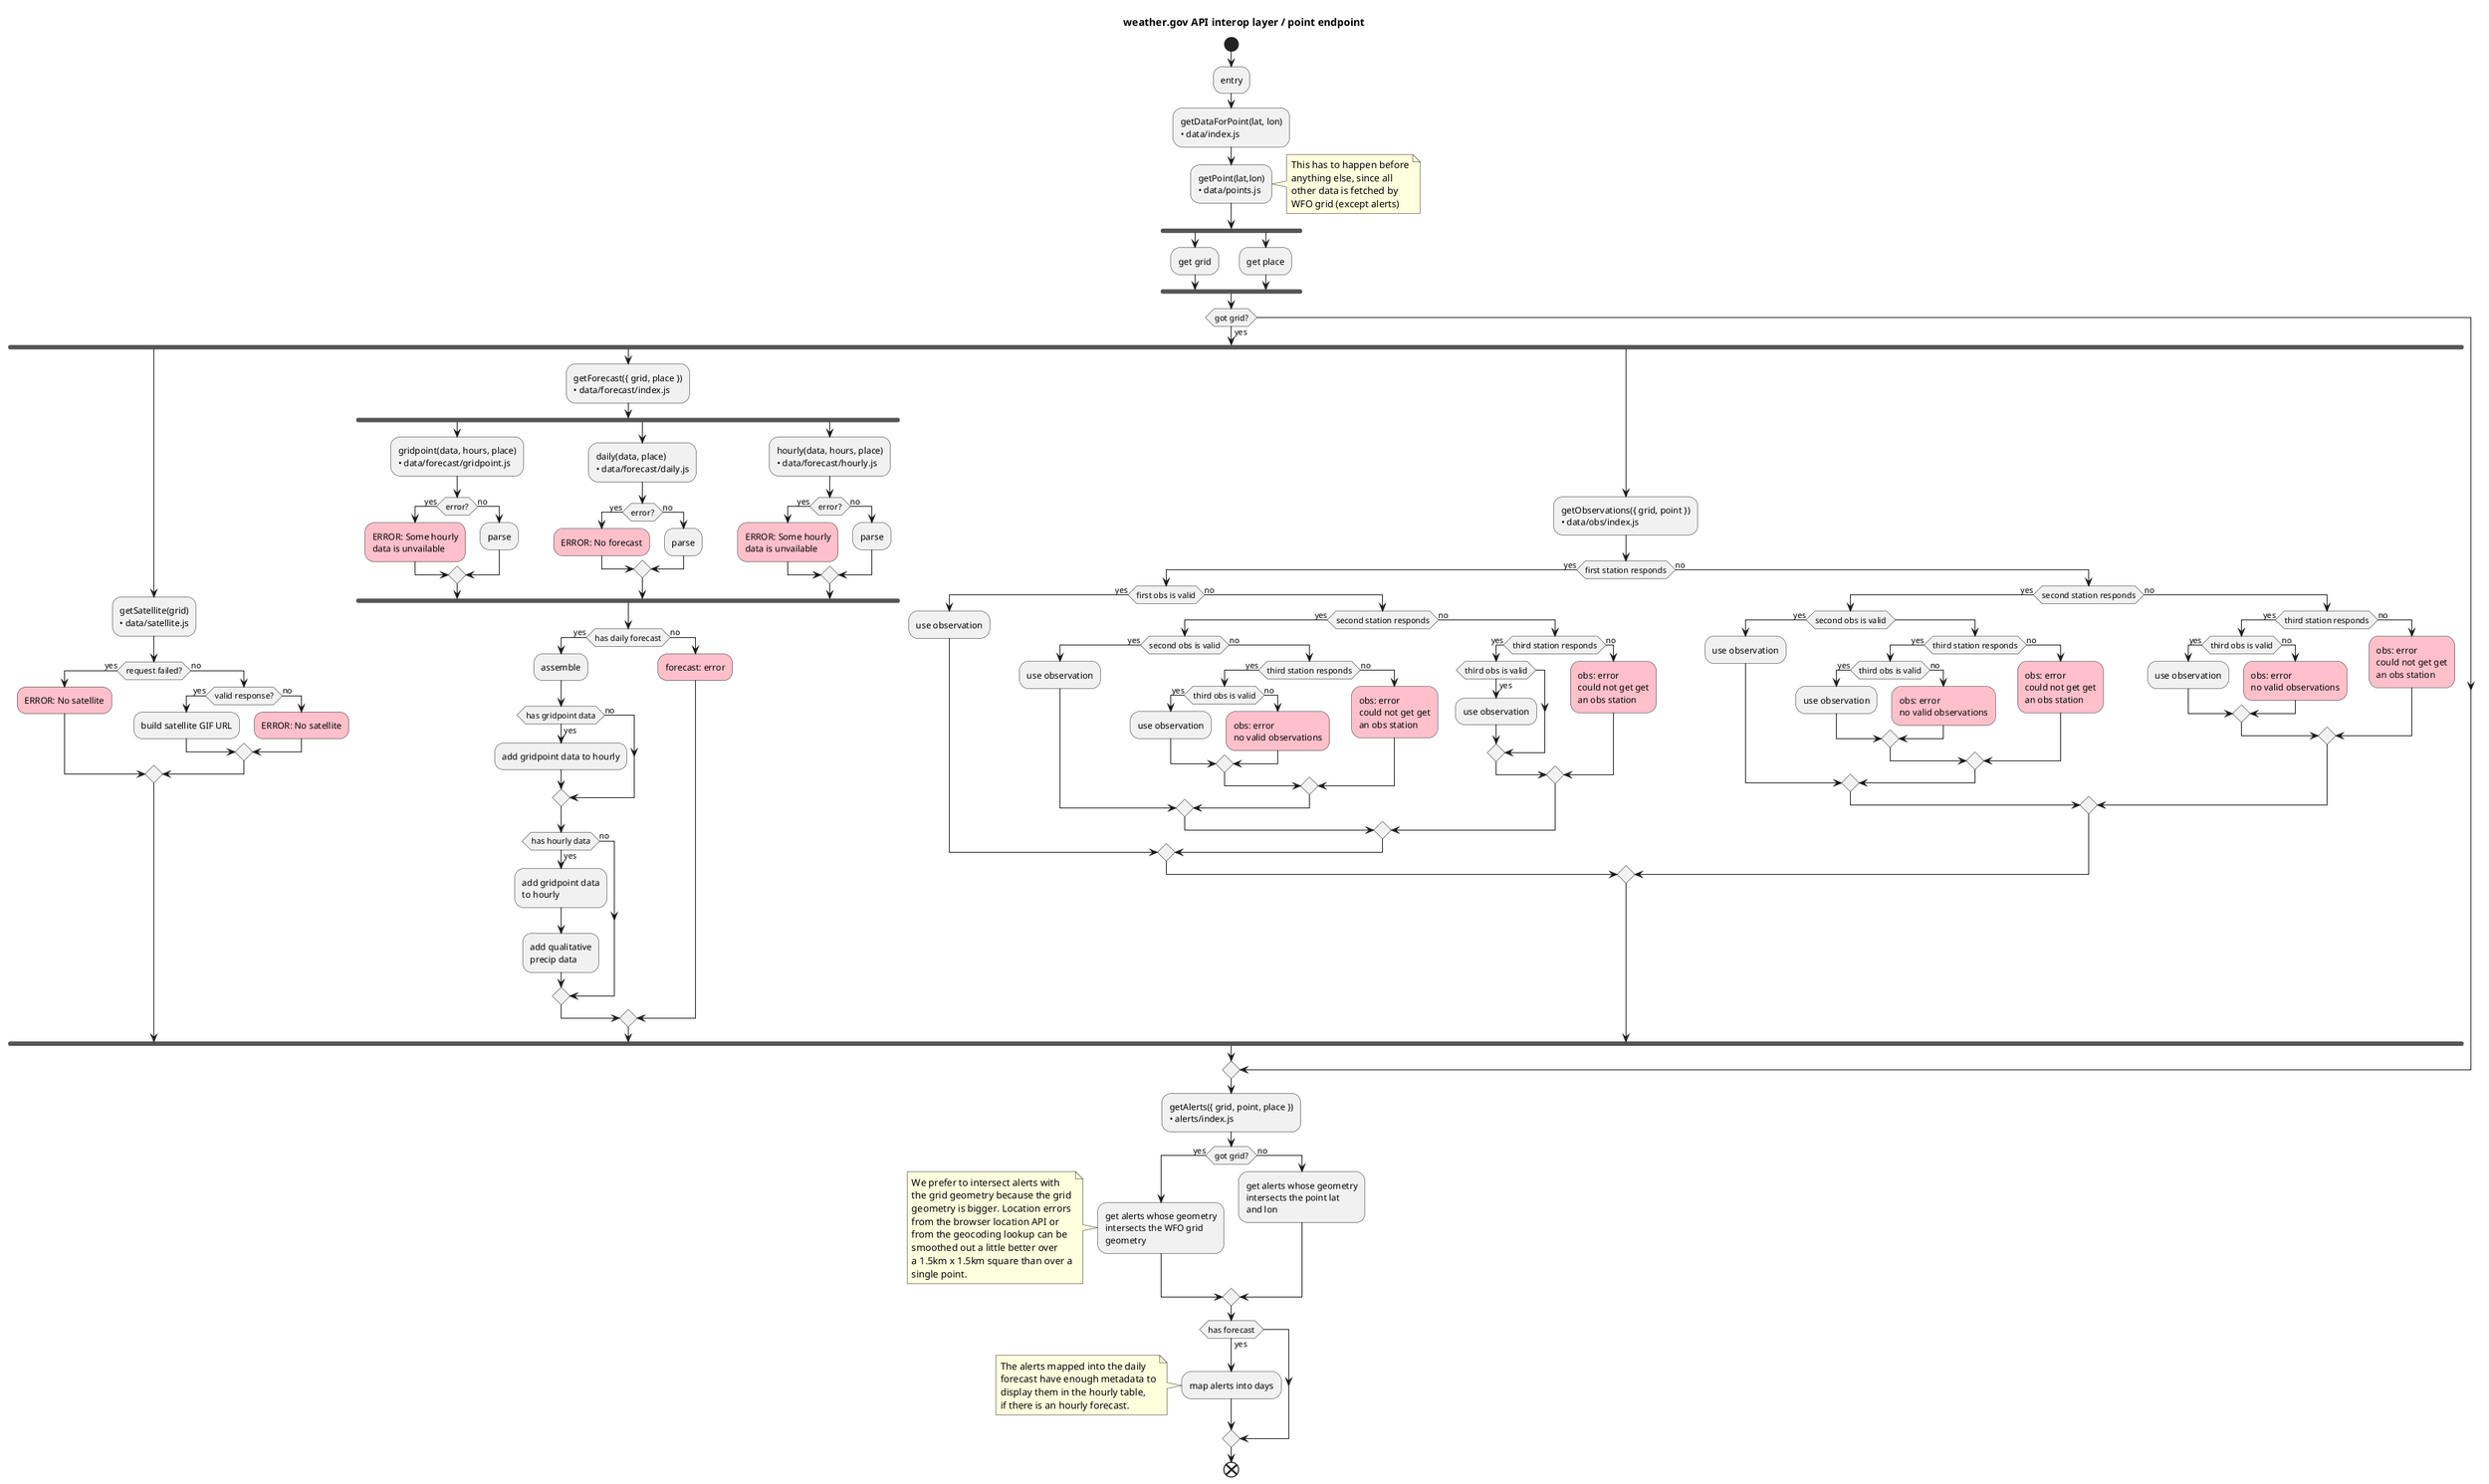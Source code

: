 @startuml weather.gov API interop layer / point endpoint
title weather.gov API interop layer / point endpoint

start
:entry;

:getDataForPoint(lat, lon)
• data/index.js;

:getPoint(lat,lon)
• data/points.js;
note right
  This has to happen before
  anything else, since all
  other data is fetched by
  WFO grid (except alerts)
end note

fork
  :get grid;
fork again
  :get place;
end fork

if (got grid?) then (yes)
  fork
    :getSatellite(grid)
    • data/satellite.js;

    if(request failed?) then (yes)
      #pink:ERROR: No satellite;
    else (no)
      if(valid response?) then (yes)
        :build satellite GIF URL;
      else (no)
        #pink:ERROR: No satellite;
      endif
    endif
  fork again
    :getForecast({ grid, place })
    • data/forecast/index.js;

    fork
      :gridpoint(data, hours, place)
      • data/forecast/gridpoint.js;

      if(error?) then (yes)
        #pink:ERROR: Some hourly
        data is unvailable;
      else (no)
        :parse;
      endif
    fork again
      :daily(data, place)
      • data/forecast/daily.js;

      if(error?) then (yes)
        #pink:ERROR: No forecast;
      else (no)
        :parse;
      endif
    fork again
      :hourly(data, hours, place)
      • data/forecast/hourly.js;

      if(error?) then (yes)
        #pink:ERROR: Some hourly
        data is unvailable;
      else (no)
        :parse;
      endif
    end fork

    if(has daily forecast) then(yes)
      :assemble;

      if(has gridpoint data) then (yes)
        :add gridpoint data to hourly;
      else(no)
      endif

      if(has hourly data) then (yes)
        :add gridpoint data
        to hourly;
        :add qualitative
        precip data;
      else(no)
      endif
    else (no)
      #pink:forecast: error;
    endif

  fork again
    :getObservations({ grid, point })
    • data/obs/index.js;

    if(first station responds) then (yes)
      if(first obs is valid) then (yes)
        :use observation;
      else(no)
        if(second station responds) then (yes)
          if(second obs is valid) then (yes)
            :use observation;
          else(no)
            if(third station responds) then (yes)
              if(third obs is valid) then (yes)
                :use observation;
              else(no)
                #pink:obs: error
                no valid observations;
              endif
            else(no)
              #pink:obs: error
              could not get get
              an obs station;
            endif
          endif
        else(no)
          if(third station responds) then (yes)
            if(third obs is valid) then (yes)
              :use observation;
            endif
          else(no)
            #pink:obs: error
            could not get get
            an obs station;
          endif
        endif
      endif
    else(no)
      if(second station responds) then (yes)
        if(second obs is valid) then (yes)
          :use observation;
        else
          if(third station responds) then (yes)
            if(third obs is valid) then (yes)
              :use observation;
            else(no)
              #pink:obs: error
              no valid observations;
            endif
          else(no)
            #pink:obs: error
            could not get get
            an obs station;
          endif
        endif
      else(no)
        if(third station responds) then (yes)
          if(third obs is valid) then (yes)
            :use observation;
          else(no)
            #pink:obs: error
            no valid observations;
          endif
        else(no)
          #pink:obs: error
          could not get get
          an obs station;
        endif
      endif
    endif
  end fork

endif

:getAlerts({ grid, point, place })
• alerts/index.js;

if(got grid?) then (yes)
  :get alerts whose geometry
  intersects the WFO grid
  geometry;
  note left
    We prefer to intersect alerts with
    the grid geometry because the grid
    geometry is bigger. Location errors
    from the browser location API or
    from the geocoding lookup can be
    smoothed out a little better over
    a 1.5km x 1.5km square than over a
    single point.
  end note
else (no)
  :get alerts whose geometry
  intersects the point lat
  and lon;
endif

if(has forecast) then(yes)
  :map alerts into days;
  note left
    The alerts mapped into the daily
    forecast have enough metadata to
    display them in the hourly table,
    if there is an hourly forecast.
  end note
endif

end
@enduml
